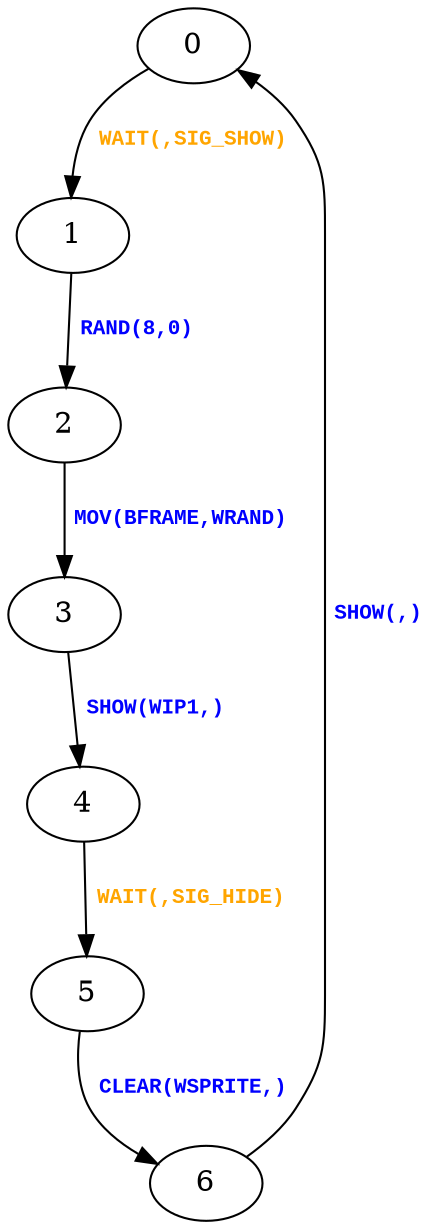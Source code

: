 digraph {
 node [shape=oval];
"0" -> "1"[fontcolor=orange, label=< <table border="0"><tr><td><font face="Courier New" point-size="10"><b>WAIT(,SIG_SHOW)<br align="left"/></b></font></td></tr>
</table>>];
"1" -> "2"[fontcolor=blue, label=< <table border="0"><tr><td><font face="Courier New" point-size="10"><b>RAND(8,0)<br align="left"/></b></font></td></tr>
</table>>];
"2" -> "3"[fontcolor=blue, label=< <table border="0"><tr><td><font face="Courier New" point-size="10"><b>MOV(BFRAME,WRAND)<br align="left"/></b></font></td></tr>
</table>>];
"3" -> "4"[fontcolor=blue, label=< <table border="0"><tr><td><font face="Courier New" point-size="10"><b>SHOW(WIP1,)<br align="left"/></b></font></td></tr>
</table>>];
"4" -> "5"[fontcolor=orange, label=< <table border="0"><tr><td><font face="Courier New" point-size="10"><b>WAIT(,SIG_HIDE)<br align="left"/></b></font></td></tr>
</table>>];
"5" -> "6"[fontcolor=blue, label=< <table border="0"><tr><td><font face="Courier New" point-size="10"><b>CLEAR(WSPRITE,)<br align="left"/></b></font></td></tr>
</table>>];
"6" -> "0"[fontcolor=blue, label=< <table border="0"><tr><td><font face="Courier New" point-size="10"><b>SHOW(,)<br align="left"/></b></font></td></tr>
</table>>];
}

